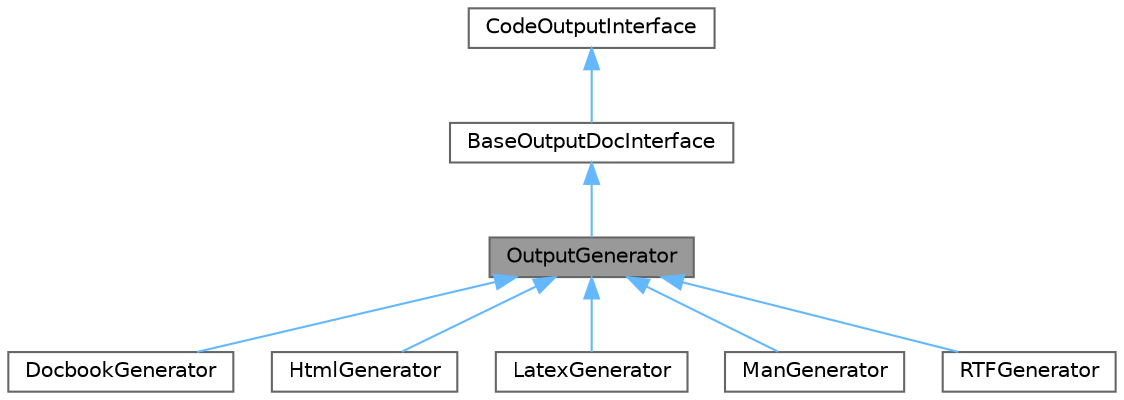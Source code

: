 digraph "OutputGenerator"
{
 // INTERACTIVE_SVG=YES
 // LATEX_PDF_SIZE
  bgcolor="transparent";
  edge [fontname=Helvetica,fontsize=10,labelfontname=Helvetica,labelfontsize=10];
  node [fontname=Helvetica,fontsize=10,shape=box,height=0.2,width=0.4];
  Node1 [label="OutputGenerator",height=0.2,width=0.4,color="gray40", fillcolor="grey60", style="filled", fontcolor="black",tooltip="Abstract output generator."];
  Node2 -> Node1 [dir="back",color="steelblue1",style="solid"];
  Node2 [label="BaseOutputDocInterface",height=0.2,width=0.4,color="gray40", fillcolor="white", style="filled",URL="$df/d27/class_base_output_doc_interface.html",tooltip="Base Interface used for generating output outside of the comment blocks."];
  Node3 -> Node2 [dir="back",color="steelblue1",style="solid"];
  Node3 [label="CodeOutputInterface",height=0.2,width=0.4,color="gray40", fillcolor="white", style="filled",URL="$d5/d9c/class_code_output_interface.html",tooltip="Output interface for code parser."];
  Node1 -> Node4 [dir="back",color="steelblue1",style="solid"];
  Node4 [label="DocbookGenerator",height=0.2,width=0.4,color="gray40", fillcolor="white", style="filled",URL="$d1/d72/class_docbook_generator.html",tooltip=" "];
  Node1 -> Node5 [dir="back",color="steelblue1",style="solid"];
  Node5 [label="HtmlGenerator",height=0.2,width=0.4,color="gray40", fillcolor="white", style="filled",URL="$d7/d41/class_html_generator.html",tooltip="Generator for HTML output."];
  Node1 -> Node6 [dir="back",color="steelblue1",style="solid"];
  Node6 [label="LatexGenerator",height=0.2,width=0.4,color="gray40", fillcolor="white", style="filled",URL="$d3/d77/class_latex_generator.html",tooltip="Generator for LaTeX output."];
  Node1 -> Node7 [dir="back",color="steelblue1",style="solid"];
  Node7 [label="ManGenerator",height=0.2,width=0.4,color="gray40", fillcolor="white", style="filled",URL="$de/da5/class_man_generator.html",tooltip="Generator for Man page output."];
  Node1 -> Node8 [dir="back",color="steelblue1",style="solid"];
  Node8 [label="RTFGenerator",height=0.2,width=0.4,color="gray40", fillcolor="white", style="filled",URL="$d0/da4/class_r_t_f_generator.html",tooltip="Generator for RTF output."];
}
